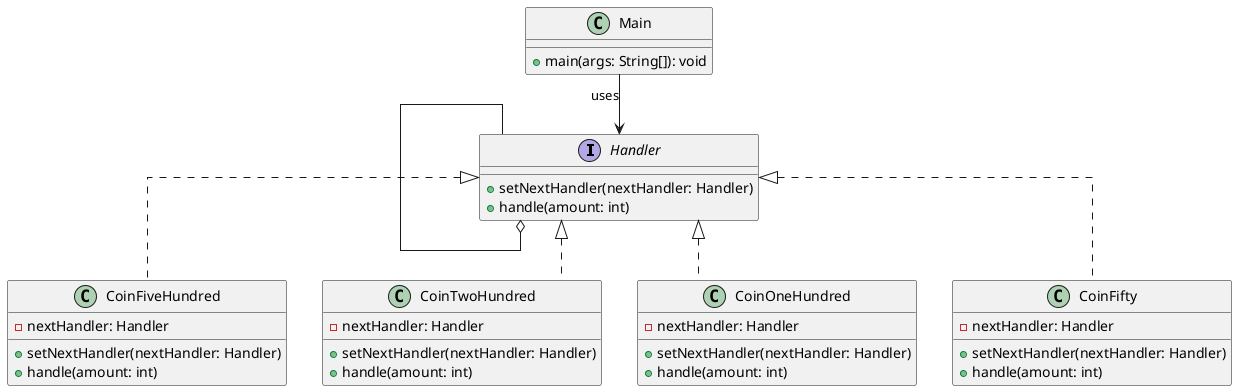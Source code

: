 @startuml
interface Handler {
    +setNextHandler(nextHandler: Handler)
    +handle(amount: int)
}

class CoinFiveHundred {
    -nextHandler: Handler
    +setNextHandler(nextHandler: Handler)
    +handle(amount: int)
}

class CoinTwoHundred {
    -nextHandler: Handler
    +setNextHandler(nextHandler: Handler)
    +handle(amount: int)
}

class CoinOneHundred {
    -nextHandler: Handler
    +setNextHandler(nextHandler: Handler)
    +handle(amount: int)
}

class CoinFifty {
    -nextHandler: Handler
    +setNextHandler(nextHandler: Handler)
    +handle(amount: int)
}

class Main {
    +main(args: String[]): void
}

Handler <|.. CoinFiveHundred
Handler <|.. CoinTwoHundred
Handler <|.. CoinOneHundred
Handler <|.. CoinFifty

Main --> Handler : uses
Handler --o Handler 
skinparam linetype ortho

@enduml
